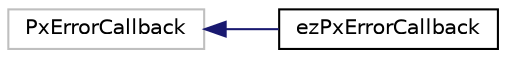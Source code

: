 digraph "Graphical Class Hierarchy"
{
 // LATEX_PDF_SIZE
  edge [fontname="Helvetica",fontsize="10",labelfontname="Helvetica",labelfontsize="10"];
  node [fontname="Helvetica",fontsize="10",shape=record];
  rankdir="LR";
  Node3922 [label="PxErrorCallback",height=0.2,width=0.4,color="grey75", fillcolor="white", style="filled",tooltip=" "];
  Node3922 -> Node0 [dir="back",color="midnightblue",fontsize="10",style="solid",fontname="Helvetica"];
  Node0 [label="ezPxErrorCallback",height=0.2,width=0.4,color="black", fillcolor="white", style="filled",URL="$d6/deb/classez_px_error_callback.htm",tooltip=" "];
}
